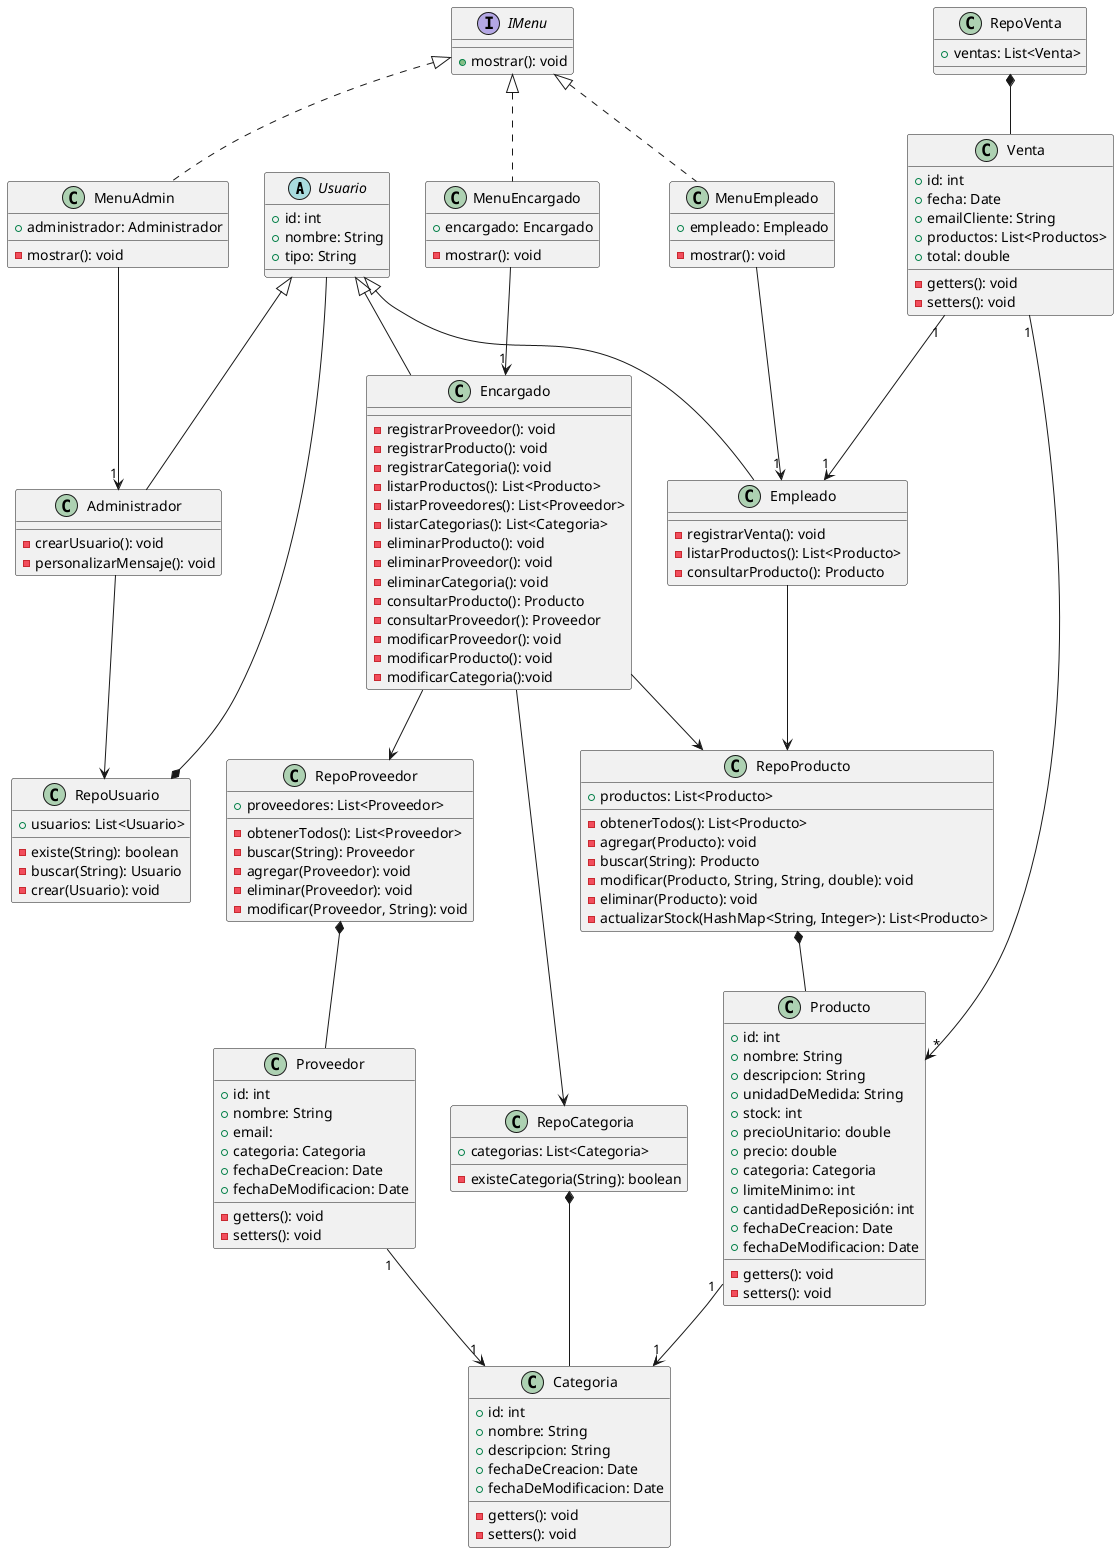 @startuml
abstract class Usuario {
    +id: int
    +nombre: String
    +tipo: String
}

Usuario <|-- Administrador
Usuario <|-- Encargado
Usuario <|-- Empleado

class Administrador {
    -crearUsuario(): void
    -personalizarMensaje(): void
}

class Encargado {
    -registrarProveedor(): void
    -registrarProducto(): void
    -registrarCategoria(): void
    -listarProductos(): List<Producto>
    -listarProveedores(): List<Proveedor>
    -listarCategorias(): List<Categoria>
    -eliminarProducto(): void
    -eliminarProveedor(): void
    -eliminarCategoria(): void
    -consultarProducto(): Producto
    -consultarProveedor(): Proveedor
    -modificarProveedor(): void
    -modificarProducto(): void
    -modificarCategoria():void
}

class Empleado {
    -registrarVenta(): void
    -listarProductos(): List<Producto>
    -consultarProducto(): Producto
}

class Categoria {
    -getters(): void
    -setters(): void
}

class Producto {
    -getters(): void
    -setters(): void
}

class Proveedor {
    -getters(): void
    -setters(): void
}

class Categoria {
    +id: int
    +nombre: String
    +descripcion: String
    +fechaDeCreacion: Date
    +fechaDeModificacion: Date
}

class Venta {
    -getters(): void
    -setters(): void
}

class Producto {
    +id: int
    +nombre: String
    +descripcion: String
    +unidadDeMedida: String
    +stock: int
    +precioUnitario: double
    +precio: double
    +categoria: Categoria
    +limiteMinimo: int
    +cantidadDeReposición: int
    +fechaDeCreacion: Date
    +fechaDeModificacion: Date
}

Producto "1" --> "1" Categoria

class Proveedor {
    +id: int
    +nombre: String
    +email:
    +categoria: Categoria
    +fechaDeCreacion: Date
    +fechaDeModificacion: Date
}

Proveedor "1" --> "1" Categoria

class Venta {
    +id: int
    +fecha: Date
    +emailCliente: String
    +productos: List<Productos>
    +total: double
}

Venta "1" --> "1" Empleado
Venta "1" --> "*" Producto

interface IMenu {
    +mostrar(): void
}


class MenuEmpleado {
    +empleado: Empleado
    -mostrar(): void
}

MenuEmpleado --> "1" Empleado

class MenuEncargado {
    +encargado: Encargado
    -mostrar(): void
}

MenuEncargado --> "1" Encargado

class MenuAdmin {
    +administrador: Administrador
    -mostrar(): void
}

MenuAdmin --> "1" Administrador

' Relación de implementación
IMenu <|.. MenuEmpleado
IMenu <|.. MenuEncargado
IMenu <|.. MenuAdmin

class RepoCategoria {
    +categorias: List<Categoria>
    -existeCategoria(String): boolean
}

class RepoProducto {
    +productos: List<Producto>
    -obtenerTodos(): List<Producto>
    -agregar(Producto): void
    -buscar(String): Producto
    -modificar(Producto, String, String, double): void
    -eliminar(Producto): void
    -actualizarStock(HashMap<String, Integer>): List<Producto>
}

class RepoProveedor {
    +proveedores: List<Proveedor>
    -obtenerTodos(): List<Proveedor>
    -buscar(String): Proveedor
    -agregar(Proveedor): void
    -eliminar(Proveedor): void
    -modificar(Proveedor, String): void
}

class RepoUsuario {
    +usuarios: List<Usuario>
    -existe(String): boolean
    -buscar(String): Usuario
    -crear(Usuario): void
}

class RepoVenta {
    +ventas: List<Venta>
}

' *-- para demotrar que se componen de colecciones de esas clases.

RepoCategoria *-- Categoria
RepoProducto *-- Producto
RepoProveedor *-- Proveedor
RepoUsuario *-- Usuario
RepoVenta *-- Venta

Empleado --> RepoProducto
Administrador --> RepoUsuario
Encargado --> RepoCategoria
Encargado --> RepoProducto
Encargado --> RepoProveedor

@enduml